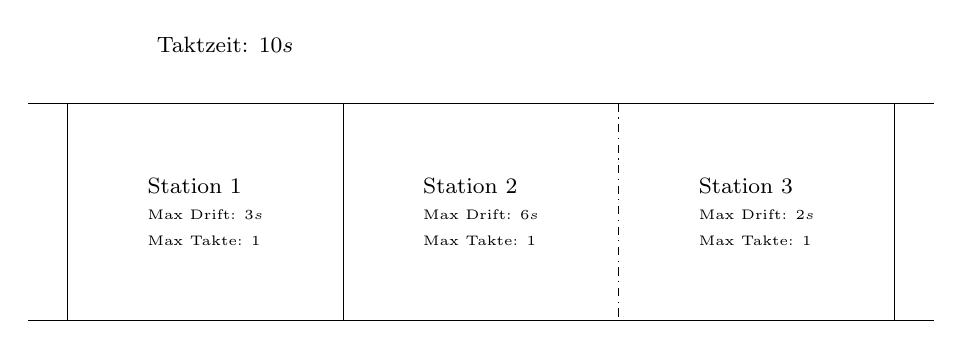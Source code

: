 \begin{tikzpicture}
\tikzstyle{every node}=[font=\footnotesize]
\draw [](0,2.75) to (11.5,2.75);
\draw [](0,0) to (11.5,0);
\draw[dash dot]  (7.5,2.75) to (7.5,0);
\draw[draw=none]  (0.5,2.75) rectangle  node[align=left] {Station 1\\\tiny{Max Drift: $3s$}\\\tiny{Max Takte: $1$}} (4,0);
\draw[draw=none]  (4,2.75) rectangle  node[align=left] {Station 2\\\tiny{Max Drift: $6s$}\\\tiny{Max Takte: $1$}} (7.5,0);
\draw[draw=none]  (7.5,2.75) rectangle  node[align=left] {Station 3\\\tiny{Max Drift: $2s$}\\\tiny{Max Takte: $1$}} (11,0);
\draw  (0.5,2.75) rectangle (4,0);
\draw  (4,2.75) rectangle (11,0);
\node at (2.5,3.5) {Taktzeit: $10s$};
\end{tikzpicture}